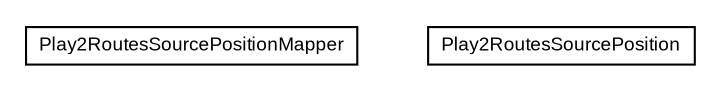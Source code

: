 #!/usr/local/bin/dot
#
# Class diagram 
# Generated by UMLGraph version R5_6-24-gf6e263 (http://www.umlgraph.org/)
#

digraph G {
	edge [fontname="arial",fontsize=10,labelfontname="arial",labelfontsize=10];
	node [fontname="arial",fontsize=10,shape=plaintext];
	nodesep=0.25;
	ranksep=0.5;
	// com.google.code.play2.spm.routes.Play2RoutesSourcePositionMapper
	c6 [label=<<table title="com.google.code.play2.spm.routes.Play2RoutesSourcePositionMapper" border="0" cellborder="1" cellspacing="0" cellpadding="2" port="p" href="./Play2RoutesSourcePositionMapper.html">
		<tr><td><table border="0" cellspacing="0" cellpadding="1">
<tr><td align="center" balign="center"> Play2RoutesSourcePositionMapper </td></tr>
		</table></td></tr>
		</table>>, URL="./Play2RoutesSourcePositionMapper.html", fontname="arial", fontcolor="black", fontsize=9.0];
	// com.google.code.play2.spm.routes.Play2RoutesSourcePosition
	c7 [label=<<table title="com.google.code.play2.spm.routes.Play2RoutesSourcePosition" border="0" cellborder="1" cellspacing="0" cellpadding="2" port="p" href="./Play2RoutesSourcePosition.html">
		<tr><td><table border="0" cellspacing="0" cellpadding="1">
<tr><td align="center" balign="center"> Play2RoutesSourcePosition </td></tr>
		</table></td></tr>
		</table>>, URL="./Play2RoutesSourcePosition.html", fontname="arial", fontcolor="black", fontsize=9.0];
}

